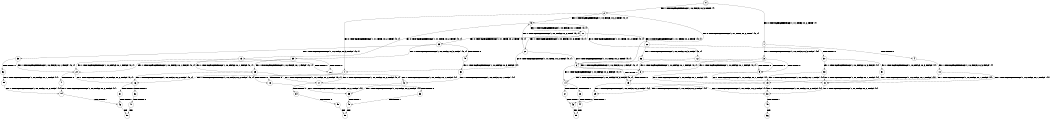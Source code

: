 digraph BCG {
size = "7, 10.5";
center = TRUE;
node [shape = circle];
0 [peripheries = 2];
0 -> 1 [label = "EX !0 !ATOMIC_EXCH_BRANCH (1, +1, TRUE, +0, 2, TRUE) !{}"];
0 -> 2 [label = "EX !1 !ATOMIC_EXCH_BRANCH (1, +0, FALSE, +0, 3, TRUE) !{}"];
1 -> 3 [label = "EX !1 !ATOMIC_EXCH_BRANCH (1, +0, FALSE, +0, 3, FALSE) !{0}"];
1 -> 4 [label = "TERMINATE !0"];
2 -> 5 [label = "EX !1 !ATOMIC_EXCH_BRANCH (1, +0, FALSE, +0, 2, TRUE) !{0, 1}"];
2 -> 6 [label = "EX !0 !ATOMIC_EXCH_BRANCH (1, +1, TRUE, +0, 2, TRUE) !{0, 1}"];
2 -> 7 [label = "EX !0 !ATOMIC_EXCH_BRANCH (1, +1, TRUE, +0, 2, TRUE) !{0, 1}"];
3 -> 8 [label = "EX !1 !ATOMIC_EXCH_BRANCH (1, +0, FALSE, +0, 1, FALSE) !{0, 1}"];
3 -> 9 [label = "TERMINATE !0"];
4 -> 10 [label = "EX !1 !ATOMIC_EXCH_BRANCH (1, +0, FALSE, +0, 3, FALSE) !{}"];
5 -> 11 [label = "EX !1 !ATOMIC_EXCH_BRANCH (1, +0, FALSE, +0, 1, TRUE) !{0, 1}"];
5 -> 12 [label = "EX !0 !ATOMIC_EXCH_BRANCH (1, +1, TRUE, +0, 2, TRUE) !{0, 1}"];
5 -> 13 [label = "EX !0 !ATOMIC_EXCH_BRANCH (1, +1, TRUE, +0, 2, TRUE) !{0, 1}"];
6 -> 14 [label = "EX !1 !ATOMIC_EXCH_BRANCH (1, +0, FALSE, +0, 2, FALSE) !{0, 1}"];
6 -> 15 [label = "TERMINATE !0"];
7 -> 16 [label = "EX !1 !ATOMIC_EXCH_BRANCH (1, +0, FALSE, +0, 2, FALSE) !{0, 1}"];
7 -> 17 [label = "EX !1 !ATOMIC_EXCH_BRANCH (1, +0, FALSE, +0, 2, FALSE) !{0, 1}"];
7 -> 18 [label = "TERMINATE !0"];
8 -> 14 [label = "EX !1 !ATOMIC_EXCH_BRANCH (1, +0, FALSE, +0, 2, FALSE) !{0, 1}"];
8 -> 15 [label = "TERMINATE !0"];
9 -> 19 [label = "EX !1 !ATOMIC_EXCH_BRANCH (1, +0, FALSE, +0, 1, FALSE) !{1}"];
9 -> 20 [label = "EX !1 !ATOMIC_EXCH_BRANCH (1, +0, FALSE, +0, 1, FALSE) !{1}"];
10 -> 19 [label = "EX !1 !ATOMIC_EXCH_BRANCH (1, +0, FALSE, +0, 1, FALSE) !{1}"];
10 -> 20 [label = "EX !1 !ATOMIC_EXCH_BRANCH (1, +0, FALSE, +0, 1, FALSE) !{1}"];
11 -> 21 [label = "EX !1 !ATOMIC_EXCH_BRANCH (1, +0, FALSE, +0, 3, TRUE) !{0, 1}"];
11 -> 22 [label = "EX !0 !ATOMIC_EXCH_BRANCH (1, +1, TRUE, +0, 2, TRUE) !{0, 1}"];
11 -> 23 [label = "EX !0 !ATOMIC_EXCH_BRANCH (1, +1, TRUE, +0, 2, TRUE) !{0, 1}"];
12 -> 8 [label = "EX !1 !ATOMIC_EXCH_BRANCH (1, +0, FALSE, +0, 1, FALSE) !{0, 1}"];
12 -> 9 [label = "TERMINATE !0"];
13 -> 24 [label = "EX !1 !ATOMIC_EXCH_BRANCH (1, +0, FALSE, +0, 1, FALSE) !{0, 1}"];
13 -> 25 [label = "EX !1 !ATOMIC_EXCH_BRANCH (1, +0, FALSE, +0, 1, FALSE) !{0, 1}"];
13 -> 26 [label = "TERMINATE !0"];
14 -> 27 [label = "TERMINATE !0"];
14 -> 28 [label = "TERMINATE !1"];
15 -> 29 [label = "EX !1 !ATOMIC_EXCH_BRANCH (1, +0, FALSE, +0, 2, FALSE) !{1}"];
15 -> 30 [label = "EX !1 !ATOMIC_EXCH_BRANCH (1, +0, FALSE, +0, 2, FALSE) !{1}"];
16 -> 31 [label = "TERMINATE !0"];
16 -> 32 [label = "TERMINATE !1"];
17 -> 33 [label = "TERMINATE !0"];
17 -> 34 [label = "TERMINATE !1"];
18 -> 35 [label = "EX !1 !ATOMIC_EXCH_BRANCH (1, +0, FALSE, +0, 2, FALSE) !{1}"];
19 -> 29 [label = "EX !1 !ATOMIC_EXCH_BRANCH (1, +0, FALSE, +0, 2, FALSE) !{1}"];
19 -> 30 [label = "EX !1 !ATOMIC_EXCH_BRANCH (1, +0, FALSE, +0, 2, FALSE) !{1}"];
20 -> 30 [label = "EX !1 !ATOMIC_EXCH_BRANCH (1, +0, FALSE, +0, 2, FALSE) !{1}"];
21 -> 5 [label = "EX !1 !ATOMIC_EXCH_BRANCH (1, +0, FALSE, +0, 2, TRUE) !{0, 1}"];
21 -> 6 [label = "EX !0 !ATOMIC_EXCH_BRANCH (1, +1, TRUE, +0, 2, TRUE) !{0, 1}"];
21 -> 7 [label = "EX !0 !ATOMIC_EXCH_BRANCH (1, +1, TRUE, +0, 2, TRUE) !{0, 1}"];
22 -> 36 [label = "EX !1 !ATOMIC_EXCH_BRANCH (1, +0, FALSE, +0, 3, FALSE) !{0, 1}"];
22 -> 37 [label = "TERMINATE !0"];
23 -> 38 [label = "EX !1 !ATOMIC_EXCH_BRANCH (1, +0, FALSE, +0, 3, FALSE) !{0, 1}"];
23 -> 39 [label = "EX !1 !ATOMIC_EXCH_BRANCH (1, +0, FALSE, +0, 3, FALSE) !{0, 1}"];
23 -> 40 [label = "TERMINATE !0"];
24 -> 16 [label = "EX !1 !ATOMIC_EXCH_BRANCH (1, +0, FALSE, +0, 2, FALSE) !{0, 1}"];
24 -> 41 [label = "TERMINATE !0"];
25 -> 16 [label = "EX !1 !ATOMIC_EXCH_BRANCH (1, +0, FALSE, +0, 2, FALSE) !{0, 1}"];
25 -> 17 [label = "EX !1 !ATOMIC_EXCH_BRANCH (1, +0, FALSE, +0, 2, FALSE) !{0, 1}"];
25 -> 18 [label = "TERMINATE !0"];
26 -> 42 [label = "EX !1 !ATOMIC_EXCH_BRANCH (1, +0, FALSE, +0, 1, FALSE) !{1}"];
27 -> 43 [label = "TERMINATE !1"];
28 -> 44 [label = "TERMINATE !0"];
29 -> 43 [label = "TERMINATE !1"];
30 -> 45 [label = "TERMINATE !1"];
31 -> 46 [label = "TERMINATE !1"];
32 -> 47 [label = "TERMINATE !0"];
33 -> 48 [label = "TERMINATE !1"];
34 -> 49 [label = "TERMINATE !0"];
35 -> 48 [label = "TERMINATE !1"];
36 -> 8 [label = "EX !1 !ATOMIC_EXCH_BRANCH (1, +0, FALSE, +0, 1, FALSE) !{0, 1}"];
36 -> 9 [label = "TERMINATE !0"];
37 -> 50 [label = "EX !1 !ATOMIC_EXCH_BRANCH (1, +0, FALSE, +0, 3, FALSE) !{1}"];
37 -> 51 [label = "EX !1 !ATOMIC_EXCH_BRANCH (1, +0, FALSE, +0, 3, FALSE) !{1}"];
38 -> 24 [label = "EX !1 !ATOMIC_EXCH_BRANCH (1, +0, FALSE, +0, 1, FALSE) !{0, 1}"];
38 -> 52 [label = "TERMINATE !0"];
39 -> 24 [label = "EX !1 !ATOMIC_EXCH_BRANCH (1, +0, FALSE, +0, 1, FALSE) !{0, 1}"];
39 -> 25 [label = "EX !1 !ATOMIC_EXCH_BRANCH (1, +0, FALSE, +0, 1, FALSE) !{0, 1}"];
39 -> 26 [label = "TERMINATE !0"];
40 -> 53 [label = "EX !1 !ATOMIC_EXCH_BRANCH (1, +0, FALSE, +0, 3, FALSE) !{1}"];
41 -> 54 [label = "EX !1 !ATOMIC_EXCH_BRANCH (1, +0, FALSE, +0, 2, FALSE) !{1}"];
42 -> 35 [label = "EX !1 !ATOMIC_EXCH_BRANCH (1, +0, FALSE, +0, 2, FALSE) !{1}"];
43 -> 55 [label = "exit"];
44 -> 55 [label = "exit"];
45 -> 56 [label = "exit"];
46 -> 57 [label = "exit"];
47 -> 57 [label = "exit"];
48 -> 58 [label = "exit"];
49 -> 58 [label = "exit"];
50 -> 19 [label = "EX !1 !ATOMIC_EXCH_BRANCH (1, +0, FALSE, +0, 1, FALSE) !{1}"];
50 -> 20 [label = "EX !1 !ATOMIC_EXCH_BRANCH (1, +0, FALSE, +0, 1, FALSE) !{1}"];
51 -> 20 [label = "EX !1 !ATOMIC_EXCH_BRANCH (1, +0, FALSE, +0, 1, FALSE) !{1}"];
52 -> 59 [label = "EX !1 !ATOMIC_EXCH_BRANCH (1, +0, FALSE, +0, 1, FALSE) !{1}"];
53 -> 42 [label = "EX !1 !ATOMIC_EXCH_BRANCH (1, +0, FALSE, +0, 1, FALSE) !{1}"];
54 -> 46 [label = "TERMINATE !1"];
59 -> 54 [label = "EX !1 !ATOMIC_EXCH_BRANCH (1, +0, FALSE, +0, 2, FALSE) !{1}"];
}
